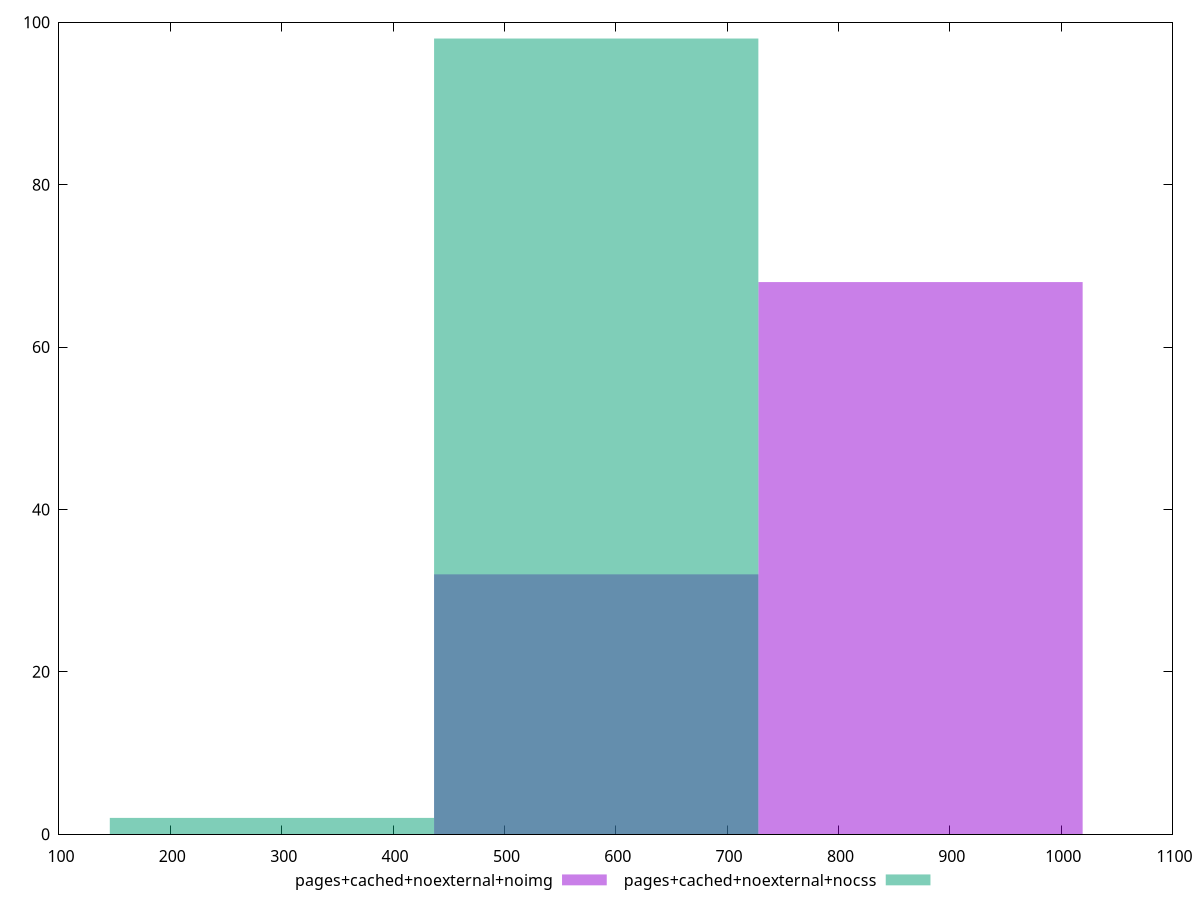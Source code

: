 reset
set terminal svg size 640, 500 enhanced background rgb 'white'
set output "reprap/mainthread-work-breakdown/comparison/histogram/8_vs_9.svg"

$pagesCachedNoexternalNoimg <<EOF
873.6945168913537 68
582.4630112609025 32
EOF

$pagesCachedNoexternalNocss <<EOF
582.4630112609025 98
291.23150563045124 2
EOF

set key outside below
set boxwidth 291.23150563045124
set yrange [0:100]
set style fill transparent solid 0.5 noborder

plot \
  $pagesCachedNoexternalNoimg title "pages+cached+noexternal+noimg" with boxes, \
  $pagesCachedNoexternalNocss title "pages+cached+noexternal+nocss" with boxes, \


reset